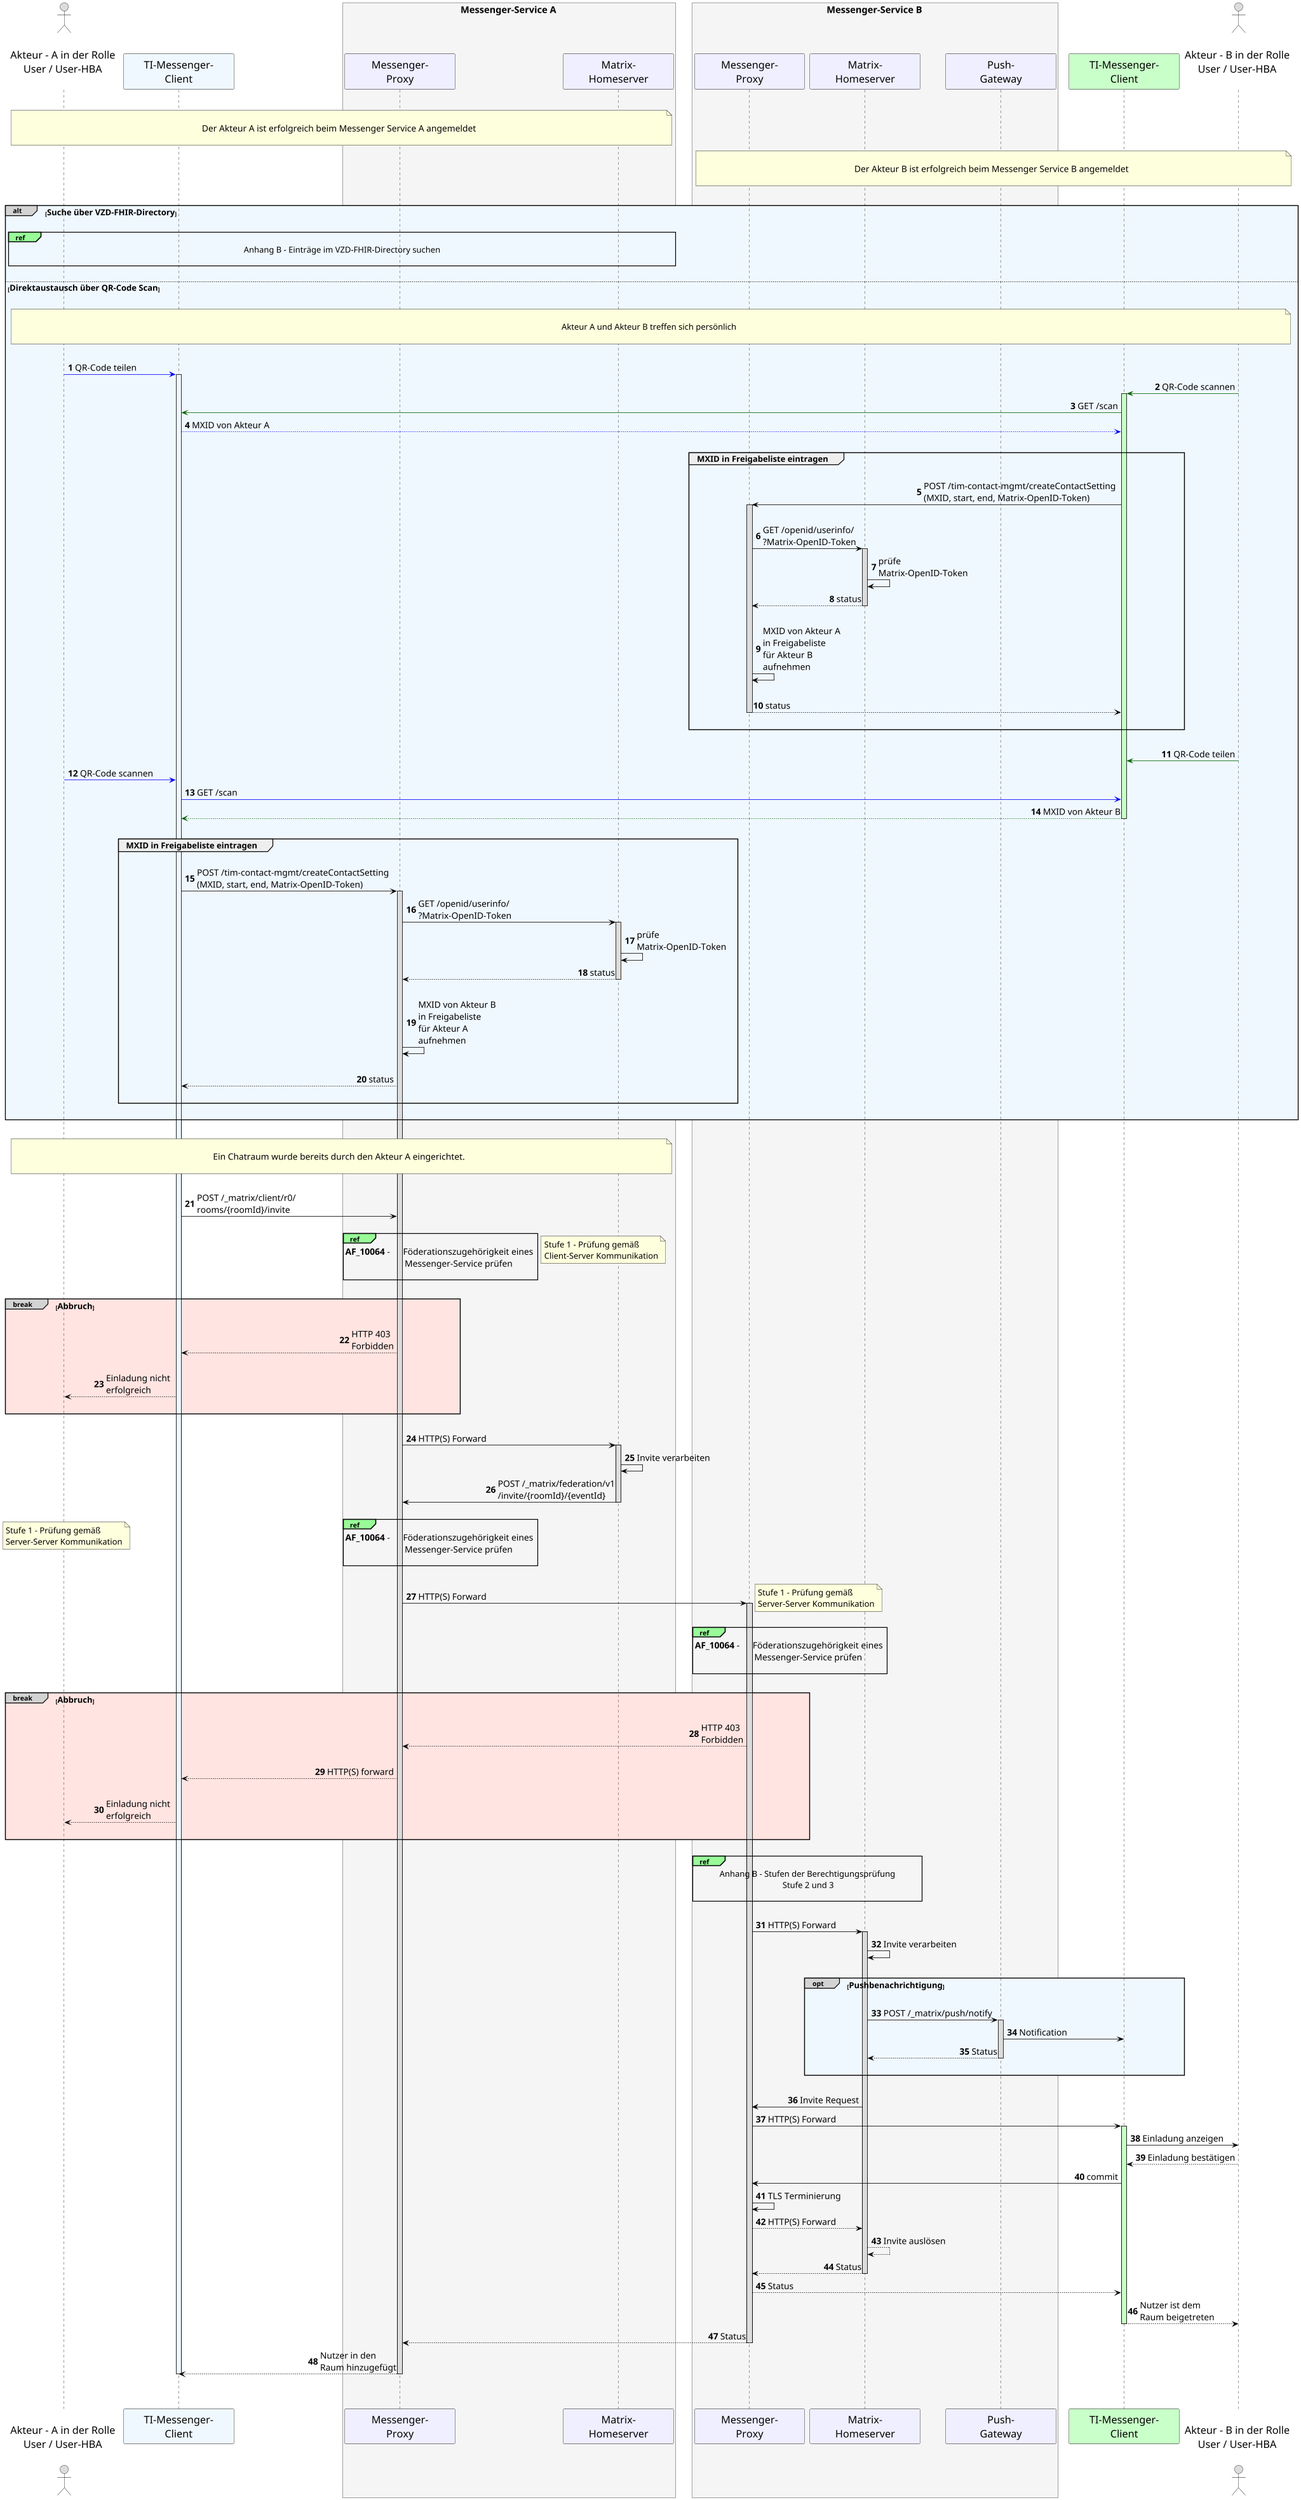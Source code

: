 /' 
# TI-Messenger 1.1
# TI-Messenger-Dienst
# UC - 10061
# Sequence Diagram
# Name: Einladung von Akteuren außerhalb einer Organisation
'/

@startuml
skinparam sequenceMessageAlign direction
skinparam minClassWidth 200
skinparam BoxPadding 15
skinparam sequenceReferenceHeaderBackgroundColor palegreen
scale max 2048 width

skinparam sequence {
ArrowColor black
ArrowFontSize 17
ActorBorderColor black
LifeLineBorderColor black
LifeLineBackgroundColor Gainsboro

ParticipantBorderColor Motivation
ParticipantBackgroundColor Motivation
ParticipantFontSize 20
ParticipantFontColor black
ParticipantBorderColor Black
ParticipantBackgroundColor MOTIVATION

ActorBackgroundColor Gainsboro
ActorFontColor black
ActorFontSize 20
}
    actor U1 as "\nAkteur - A in der Rolle\nUser / User-HBA\n"
    participant C1 as "TI-Messenger-\nClient" #AliceBlue
    box <size:18>Messenger-Service A</size> #WhiteSmoke
      participant MP1 as "Messenger-\nProxy"
      participant MH1 as "Matrix-\nHomeserver"
    end box
    box <size:18>Messenger-Service B</size> #WhiteSmoke
    participant MP2 as "Messenger-\nProxy"
    participant MH2 as "Matrix-\nHomeserver"
    participant PG2 as "Push-\nGateway"
    end box
    participant C2 as "TI-Messenger-\nClient" #TECHNOLOGY
    actor U2 as "\nAkteur - B in der Rolle\nUser / User-HBA\n"
    
|||
note over U1, MH1: \n<size:17>Der Akteur A ist erfolgreich beim Messenger Service A angemeldet</size>\n   
note over U2, MP2: \n<size:17>Der Akteur B ist erfolgreich beim Messenger Service B angemeldet</size>\n    
|||
    
    alt#LightGrey #AliceBlue  <size:16>Suche über VZD-FHIR-Directory</size>
      |||
      ref over U1, MH1 : <size:16>Anhang B - Einträge im VZD-FHIR-Directory suchen</size>\n
      |||
    
      else <size:16>Direktaustausch über QR-Code Scan</size>
         |||
         note over U1, U2: \n<size:16>Akteur A und Akteur B treffen sich persönlich\n
         |||
         autonumber
         U1-[#0000FF]>C1: QR-Code teilen
          activate C1 #AliceBlue
         U2-[#DarkGreen]>C2: QR-Code scannen
          activate C2 #TECHNOLOGY
         C2-[#DarkGreen]>C1: GET /scan
         C1--[#0000FF]>C2: MXID von Akteur A
         |||
           group <size:16>MXID in Freigabeliste eintragen</size>
             |||
             C2->MP2: POST /tim-contact-mgmt/createContactSetting \n(MXID, start, end, Matrix-OpenID-Token)
             activate MP2
             |||
             MP2->MH2: GET /openid/userinfo/\n?Matrix-OpenID-Token
             activate MH2
             MH2->MH2: prüfe \nMatrix-OpenID-Token
             MH2-->MP2: status
             deactivate MH2
             |||
             MP2->MP2: MXID von Akteur A \nin Freigabeliste \nfür Akteur B \naufnehmen
             |||
             MP2-->C2: status
             deactivate MP2
            |||
           end
         |||
         U2-[#DarkGreen]>C2: QR-Code teilen
         U1-[#0000FF]>C1: QR-Code scannen
         C1-[#0000FF]>C2: GET /scan
         C2--[#DarkGreen]>C1: MXID von Akteur B
         deactivate C2
         |||
           group <size:16>MXID in Freigabeliste eintragen</size>
            |||
             C1->MP1: POST /tim-contact-mgmt/createContactSetting \n(MXID, start, end, Matrix-OpenID-Token)
             activate MP1
             MP1->MH1: GET /openid/userinfo/\n?Matrix-OpenID-Token
             activate MH1
             MH1->MH1: prüfe \nMatrix-OpenID-Token
             MH1-->MP1: status
             deactivate MH1
             |||
             MP1->MP1: MXID von Akteur B \nin Freigabeliste \nfür Akteur A \naufnehmen
             |||
             MP1-->C1: status
             deactivate MP2
             deactivate C2
            |||
          end
          |||
    end
    |||
    note over U1, MH1: \n<size:17>Ein Chatraum wurde bereits durch den Akteur A eingerichtet.</size>\n
    
    |||
    C1->MP1: POST /_matrix/client/r0/\nrooms/{roomId}/invite 
    |||
      ref over MP1, MP1: <size:17>**AF_10064** - \tFöderationszugehörigkeit eines \n<size:17>        \tMessenger-Service prüfen</size>\n 
      note right: <size:16>Stufe 1 - Prüfung gemäß </size>\n<size:16>Client-Server Kommunikation</size>
    |||
      break#LightGrey #MistyRose <size:16>Abbruch</size>
      |||
      MP1-->C1: HTTP 403 \nForbidden
      |||
      C1-->U1: Einladung nicht \nerfolgreich
      |||
      end
      |||

    MP1->MH1: HTTP(S) Forward
      activate MH1
    MH1->MH1: Invite verarbeiten
    MH1->MP1: POST /_matrix/federation/v1\n/invite/{roomId}/{eventId} 
      deactivate MH1
    |||
    ref over MP1, MP1: <size:17>**AF_10064** - \tFöderationszugehörigkeit eines \n<size:17>        \tMessenger-Service prüfen</size>\n 
    note left: <size:16>Stufe 1 - Prüfung gemäß </size>\n<size:16>Server-Server Kommunikation</size>
    |||
    MP1->MP2: HTTP(S) Forward
    note right: <size:16>Stufe 1 - Prüfung gemäß </size>\n<size:16>Server-Server Kommunikation</size>
    |||
      activate MP2
      ref over MP2, MP2: <size:17>**AF_10064** - \tFöderationszugehörigkeit eines \n<size:17>        \tMessenger-Service prüfen</size>\n 
    |||

      break#LightGrey #MistyRose <size:16>Abbruch</size>
      |||
      MP2-->MP1: HTTP 403 \nForbidden
      |||
      MP1-->C1: HTTP(S) forward
      |||
      C1-->U1: Einladung nicht \nerfolgreich
      |||
      end

    |||
      ref over MP2, MH2 : <size:16>Anhang B - Stufen der Berechtigungsprüfung</size>\n <size:16>Stufe 2 und 3</size>\n
    |||
    MP2->MH2: HTTP(S) Forward
      activate MH2
      MH2->MH2: Invite verarbeiten
      |||
      opt#LightGrey #AliceBlue <size:16>Pushbenachrichtigung</size>
      |||
        MH2->PG2: POST /_matrix/push/notify
          activate PG2
        PG2->C2: Notification
        PG2-->MH2: Status
          deactivate PG2
      |||
      end
      |||
        MH2->MP2: Invite Request
        MP2->C2: HTTP(S) Forward
          activate C2 #TECHNOLOGY
        C2->U2: Einladung anzeigen
        U2-->C2: Einladung bestätigen
        C2->MP2: commit
        MP2->MP2: TLS Terminierung
        MP2-->MH2: HTTP(S) Forward
        MH2-->MH2: Invite auslösen
        MH2-->MP2: Status
          deactivate MH2

        MP2-->C2: Status
        C2-->U2: Nutzer ist dem \nRaum beigetreten
          deactivate C2
        MP2-->MP1: Status 
          deactivate MP2
        MP1-->C1: Nutzer in den \nRaum hinzugefügt  
                  deactivate MP1
          deactivate C1
  |||
|||
@enduml
